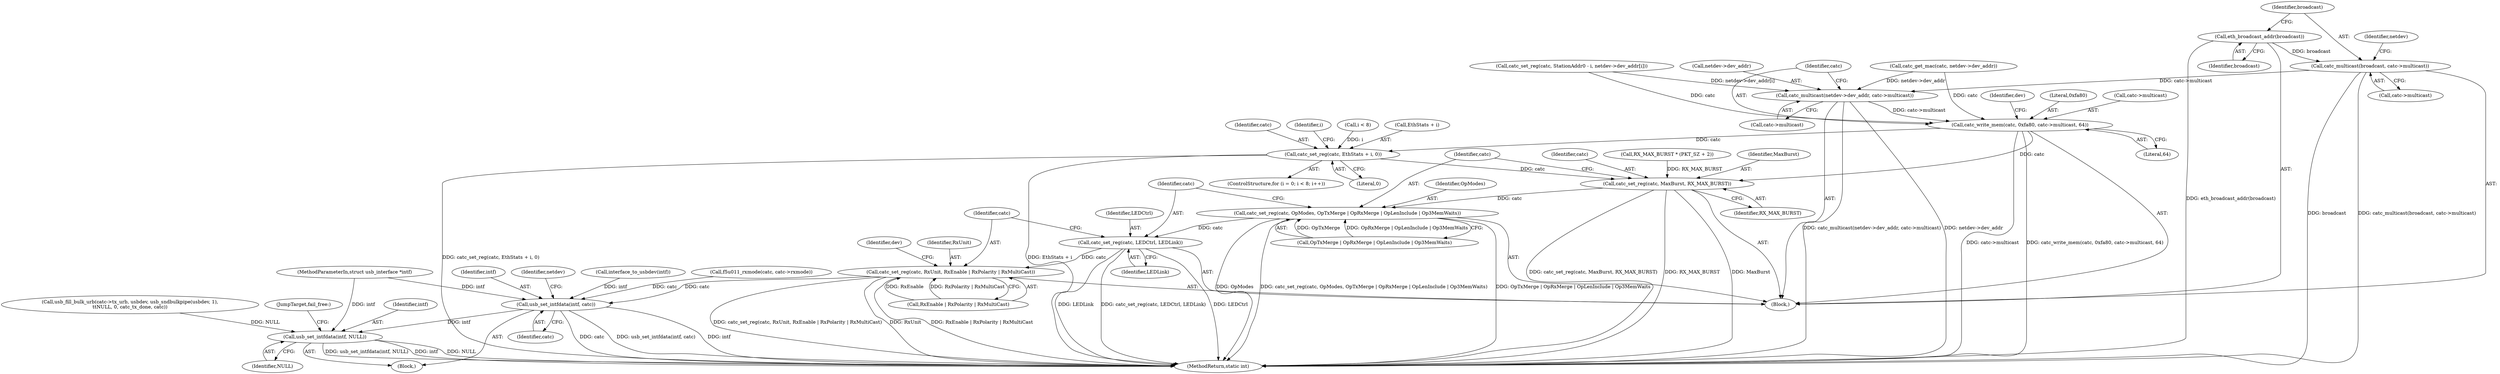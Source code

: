 digraph "0_linux_2d6a0e9de03ee658a9adc3bfb2f0ca55dff1e478@pointer" {
"1000488" [label="(Call,catc_multicast(broadcast, catc->multicast))"];
"1000486" [label="(Call,eth_broadcast_addr(broadcast))"];
"1000493" [label="(Call,catc_multicast(netdev->dev_addr, catc->multicast))"];
"1000500" [label="(Call,catc_write_mem(catc, 0xfa80, catc->multicast, 64))"];
"1000519" [label="(Call,catc_set_reg(catc, EthStats + i, 0))"];
"1000533" [label="(Call,catc_set_reg(catc, MaxBurst, RX_MAX_BURST))"];
"1000537" [label="(Call,catc_set_reg(catc, OpModes, OpTxMerge | OpRxMerge | OpLenInclude | Op3MemWaits))"];
"1000547" [label="(Call,catc_set_reg(catc, LEDCtrl, LEDLink))"];
"1000551" [label="(Call,catc_set_reg(catc, RxUnit, RxEnable | RxPolarity | RxMultiCast))"];
"1000600" [label="(Call,usb_set_intfdata(intf, catc))"];
"1000619" [label="(Call,usb_set_intfdata(intf, NULL))"];
"1000604" [label="(Identifier,netdev)"];
"1000500" [label="(Call,catc_write_mem(catc, 0xfa80, catc->multicast, 64))"];
"1000487" [label="(Identifier,broadcast)"];
"1000389" [label="(Block,)"];
"1000534" [label="(Identifier,catc)"];
"1000494" [label="(Call,netdev->dev_addr)"];
"1000473" [label="(Call,catc_set_reg(catc, StationAddr0 - i, netdev->dev_addr[i]))"];
"1000520" [label="(Identifier,catc)"];
"1000552" [label="(Identifier,catc)"];
"1000510" [label="(ControlStructure,for (i = 0; i < 8; i++))"];
"1000495" [label="(Identifier,netdev)"];
"1000519" [label="(Call,catc_set_reg(catc, EthStats + i, 0))"];
"1000598" [label="(Identifier,dev)"];
"1000538" [label="(Identifier,catc)"];
"1000325" [label="(Call,RX_MAX_BURST * (PKT_SZ + 2))"];
"1000524" [label="(Literal,0)"];
"1000537" [label="(Call,catc_set_reg(catc, OpModes, OpTxMerge | OpRxMerge | OpLenInclude | Op3MemWaits))"];
"1000619" [label="(Call,usb_set_intfdata(intf, NULL))"];
"1000554" [label="(Call,RxEnable | RxPolarity | RxMultiCast)"];
"1000533" [label="(Call,catc_set_reg(catc, MaxBurst, RX_MAX_BURST))"];
"1000488" [label="(Call,catc_multicast(broadcast, catc->multicast))"];
"1000518" [label="(Identifier,i)"];
"1000550" [label="(Identifier,LEDLink)"];
"1000514" [label="(Call,i < 8)"];
"1000548" [label="(Identifier,catc)"];
"1000540" [label="(Call,OpTxMerge | OpRxMerge | OpLenInclude | Op3MemWaits)"];
"1000115" [label="(Call,interface_to_usbdev(intf))"];
"1000104" [label="(Block,)"];
"1000620" [label="(Identifier,intf)"];
"1000602" [label="(Identifier,catc)"];
"1000102" [label="(MethodParameterIn,struct usb_interface *intf)"];
"1000503" [label="(Call,catc->multicast)"];
"1000521" [label="(Call,EthStats + i)"];
"1000536" [label="(Identifier,RX_MAX_BURST)"];
"1000539" [label="(Identifier,OpModes)"];
"1000456" [label="(Call,catc_get_mac(catc, netdev->dev_addr))"];
"1000486" [label="(Call,eth_broadcast_addr(broadcast))"];
"1000497" [label="(Call,catc->multicast)"];
"1000490" [label="(Call,catc->multicast)"];
"1000621" [label="(Identifier,NULL)"];
"1000549" [label="(Identifier,LEDCtrl)"];
"1000506" [label="(Literal,64)"];
"1000547" [label="(Call,catc_set_reg(catc, LEDCtrl, LEDLink))"];
"1000551" [label="(Call,catc_set_reg(catc, RxUnit, RxEnable | RxPolarity | RxMultiCast))"];
"1000592" [label="(Call,f5u011_rxmode(catc, catc->rxmode))"];
"1000493" [label="(Call,catc_multicast(netdev->dev_addr, catc->multicast))"];
"1000343" [label="(Call,usb_fill_bulk_urb(catc->tx_urb, usbdev, usb_sndbulkpipe(usbdev, 1),\n\t\tNULL, 0, catc_tx_done, catc))"];
"1000501" [label="(Identifier,catc)"];
"1000535" [label="(Identifier,MaxBurst)"];
"1000489" [label="(Identifier,broadcast)"];
"1000643" [label="(MethodReturn,static int)"];
"1000508" [label="(Identifier,dev)"];
"1000600" [label="(Call,usb_set_intfdata(intf, catc))"];
"1000622" [label="(JumpTarget,fail_free:)"];
"1000601" [label="(Identifier,intf)"];
"1000553" [label="(Identifier,RxUnit)"];
"1000502" [label="(Literal,0xfa80)"];
"1000488" -> "1000389"  [label="AST: "];
"1000488" -> "1000490"  [label="CFG: "];
"1000489" -> "1000488"  [label="AST: "];
"1000490" -> "1000488"  [label="AST: "];
"1000495" -> "1000488"  [label="CFG: "];
"1000488" -> "1000643"  [label="DDG: broadcast"];
"1000488" -> "1000643"  [label="DDG: catc_multicast(broadcast, catc->multicast)"];
"1000486" -> "1000488"  [label="DDG: broadcast"];
"1000488" -> "1000493"  [label="DDG: catc->multicast"];
"1000486" -> "1000389"  [label="AST: "];
"1000486" -> "1000487"  [label="CFG: "];
"1000487" -> "1000486"  [label="AST: "];
"1000489" -> "1000486"  [label="CFG: "];
"1000486" -> "1000643"  [label="DDG: eth_broadcast_addr(broadcast)"];
"1000493" -> "1000389"  [label="AST: "];
"1000493" -> "1000497"  [label="CFG: "];
"1000494" -> "1000493"  [label="AST: "];
"1000497" -> "1000493"  [label="AST: "];
"1000501" -> "1000493"  [label="CFG: "];
"1000493" -> "1000643"  [label="DDG: netdev->dev_addr"];
"1000493" -> "1000643"  [label="DDG: catc_multicast(netdev->dev_addr, catc->multicast)"];
"1000456" -> "1000493"  [label="DDG: netdev->dev_addr"];
"1000473" -> "1000493"  [label="DDG: netdev->dev_addr[i]"];
"1000493" -> "1000500"  [label="DDG: catc->multicast"];
"1000500" -> "1000389"  [label="AST: "];
"1000500" -> "1000506"  [label="CFG: "];
"1000501" -> "1000500"  [label="AST: "];
"1000502" -> "1000500"  [label="AST: "];
"1000503" -> "1000500"  [label="AST: "];
"1000506" -> "1000500"  [label="AST: "];
"1000508" -> "1000500"  [label="CFG: "];
"1000500" -> "1000643"  [label="DDG: catc->multicast"];
"1000500" -> "1000643"  [label="DDG: catc_write_mem(catc, 0xfa80, catc->multicast, 64)"];
"1000456" -> "1000500"  [label="DDG: catc"];
"1000473" -> "1000500"  [label="DDG: catc"];
"1000500" -> "1000519"  [label="DDG: catc"];
"1000500" -> "1000533"  [label="DDG: catc"];
"1000519" -> "1000510"  [label="AST: "];
"1000519" -> "1000524"  [label="CFG: "];
"1000520" -> "1000519"  [label="AST: "];
"1000521" -> "1000519"  [label="AST: "];
"1000524" -> "1000519"  [label="AST: "];
"1000518" -> "1000519"  [label="CFG: "];
"1000519" -> "1000643"  [label="DDG: catc_set_reg(catc, EthStats + i, 0)"];
"1000519" -> "1000643"  [label="DDG: EthStats + i"];
"1000514" -> "1000519"  [label="DDG: i"];
"1000519" -> "1000533"  [label="DDG: catc"];
"1000533" -> "1000389"  [label="AST: "];
"1000533" -> "1000536"  [label="CFG: "];
"1000534" -> "1000533"  [label="AST: "];
"1000535" -> "1000533"  [label="AST: "];
"1000536" -> "1000533"  [label="AST: "];
"1000538" -> "1000533"  [label="CFG: "];
"1000533" -> "1000643"  [label="DDG: catc_set_reg(catc, MaxBurst, RX_MAX_BURST)"];
"1000533" -> "1000643"  [label="DDG: RX_MAX_BURST"];
"1000533" -> "1000643"  [label="DDG: MaxBurst"];
"1000325" -> "1000533"  [label="DDG: RX_MAX_BURST"];
"1000533" -> "1000537"  [label="DDG: catc"];
"1000537" -> "1000389"  [label="AST: "];
"1000537" -> "1000540"  [label="CFG: "];
"1000538" -> "1000537"  [label="AST: "];
"1000539" -> "1000537"  [label="AST: "];
"1000540" -> "1000537"  [label="AST: "];
"1000548" -> "1000537"  [label="CFG: "];
"1000537" -> "1000643"  [label="DDG: OpTxMerge | OpRxMerge | OpLenInclude | Op3MemWaits"];
"1000537" -> "1000643"  [label="DDG: OpModes"];
"1000537" -> "1000643"  [label="DDG: catc_set_reg(catc, OpModes, OpTxMerge | OpRxMerge | OpLenInclude | Op3MemWaits)"];
"1000540" -> "1000537"  [label="DDG: OpTxMerge"];
"1000540" -> "1000537"  [label="DDG: OpRxMerge | OpLenInclude | Op3MemWaits"];
"1000537" -> "1000547"  [label="DDG: catc"];
"1000547" -> "1000389"  [label="AST: "];
"1000547" -> "1000550"  [label="CFG: "];
"1000548" -> "1000547"  [label="AST: "];
"1000549" -> "1000547"  [label="AST: "];
"1000550" -> "1000547"  [label="AST: "];
"1000552" -> "1000547"  [label="CFG: "];
"1000547" -> "1000643"  [label="DDG: LEDLink"];
"1000547" -> "1000643"  [label="DDG: catc_set_reg(catc, LEDCtrl, LEDLink)"];
"1000547" -> "1000643"  [label="DDG: LEDCtrl"];
"1000547" -> "1000551"  [label="DDG: catc"];
"1000551" -> "1000389"  [label="AST: "];
"1000551" -> "1000554"  [label="CFG: "];
"1000552" -> "1000551"  [label="AST: "];
"1000553" -> "1000551"  [label="AST: "];
"1000554" -> "1000551"  [label="AST: "];
"1000598" -> "1000551"  [label="CFG: "];
"1000551" -> "1000643"  [label="DDG: RxUnit"];
"1000551" -> "1000643"  [label="DDG: RxEnable | RxPolarity | RxMultiCast"];
"1000551" -> "1000643"  [label="DDG: catc_set_reg(catc, RxUnit, RxEnable | RxPolarity | RxMultiCast)"];
"1000554" -> "1000551"  [label="DDG: RxEnable"];
"1000554" -> "1000551"  [label="DDG: RxPolarity | RxMultiCast"];
"1000551" -> "1000600"  [label="DDG: catc"];
"1000600" -> "1000104"  [label="AST: "];
"1000600" -> "1000602"  [label="CFG: "];
"1000601" -> "1000600"  [label="AST: "];
"1000602" -> "1000600"  [label="AST: "];
"1000604" -> "1000600"  [label="CFG: "];
"1000600" -> "1000643"  [label="DDG: catc"];
"1000600" -> "1000643"  [label="DDG: usb_set_intfdata(intf, catc)"];
"1000600" -> "1000643"  [label="DDG: intf"];
"1000115" -> "1000600"  [label="DDG: intf"];
"1000102" -> "1000600"  [label="DDG: intf"];
"1000592" -> "1000600"  [label="DDG: catc"];
"1000600" -> "1000619"  [label="DDG: intf"];
"1000619" -> "1000104"  [label="AST: "];
"1000619" -> "1000621"  [label="CFG: "];
"1000620" -> "1000619"  [label="AST: "];
"1000621" -> "1000619"  [label="AST: "];
"1000622" -> "1000619"  [label="CFG: "];
"1000619" -> "1000643"  [label="DDG: NULL"];
"1000619" -> "1000643"  [label="DDG: usb_set_intfdata(intf, NULL)"];
"1000619" -> "1000643"  [label="DDG: intf"];
"1000102" -> "1000619"  [label="DDG: intf"];
"1000343" -> "1000619"  [label="DDG: NULL"];
}
